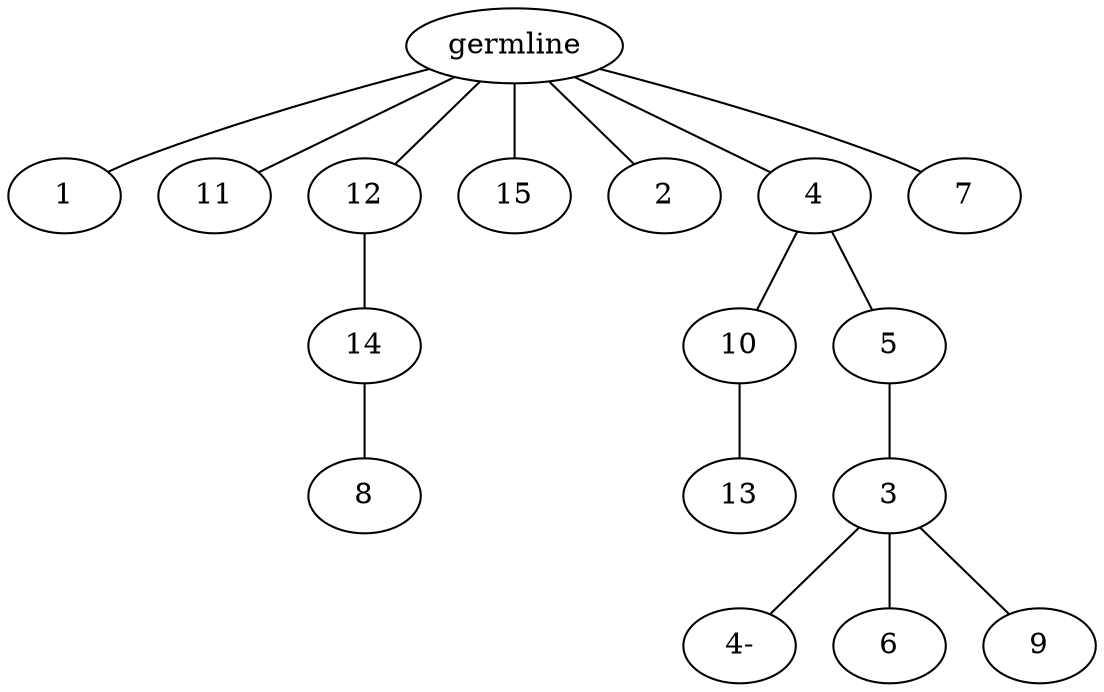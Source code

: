 graph tree {
    "139757809893232" [label="germline"];
    "139757809542336" [label="1"];
    "139757809910208" [label="11"];
    "139757809910832" [label="12"];
    "139757809910544" [label="14"];
    "139757809870352" [label="8"];
    "139757809913088" [label="15"];
    "139757809913472" [label="2"];
    "139757809913376" [label="4"];
    "139757809865536" [label="10"];
    "139757809827648" [label="13"];
    "139757809867168" [label="5"];
    "139757809824576" [label="3"];
    "139757809904176" [label="4-"];
    "139757809833200" [label="6"];
    "139757809845104" [label="9"];
    "139757809869392" [label="7"];
    "139757809893232" -- "139757809542336";
    "139757809893232" -- "139757809910208";
    "139757809893232" -- "139757809910832";
    "139757809893232" -- "139757809913088";
    "139757809893232" -- "139757809913472";
    "139757809893232" -- "139757809913376";
    "139757809893232" -- "139757809869392";
    "139757809910832" -- "139757809910544";
    "139757809910544" -- "139757809870352";
    "139757809913376" -- "139757809865536";
    "139757809913376" -- "139757809867168";
    "139757809865536" -- "139757809827648";
    "139757809867168" -- "139757809824576";
    "139757809824576" -- "139757809904176";
    "139757809824576" -- "139757809833200";
    "139757809824576" -- "139757809845104";
}

